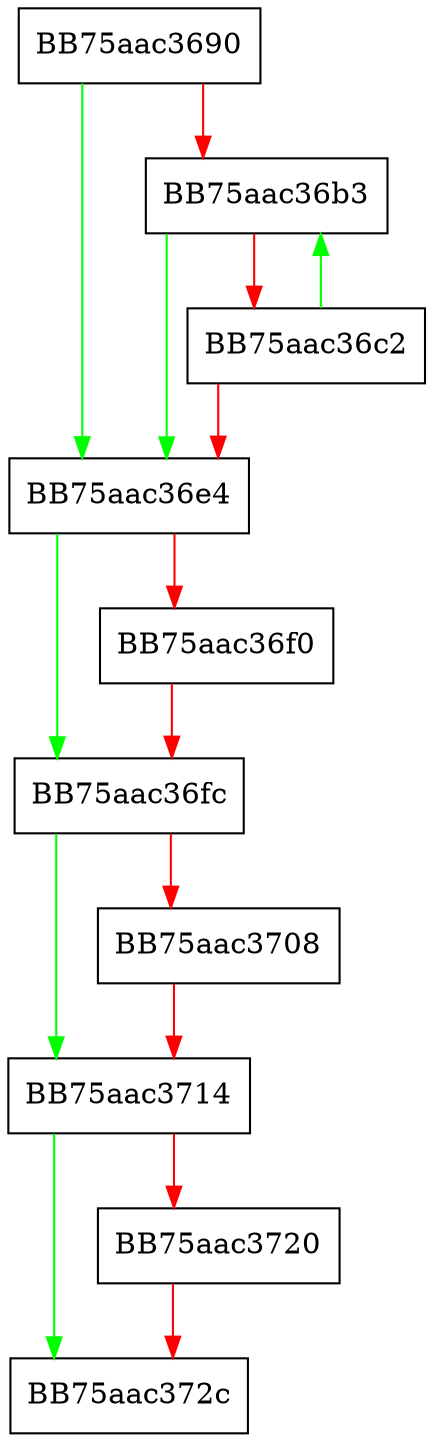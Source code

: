 digraph new_blockReset {
  node [shape="box"];
  graph [splines=ortho];
  BB75aac3690 -> BB75aac36e4 [color="green"];
  BB75aac3690 -> BB75aac36b3 [color="red"];
  BB75aac36b3 -> BB75aac36e4 [color="green"];
  BB75aac36b3 -> BB75aac36c2 [color="red"];
  BB75aac36c2 -> BB75aac36b3 [color="green"];
  BB75aac36c2 -> BB75aac36e4 [color="red"];
  BB75aac36e4 -> BB75aac36fc [color="green"];
  BB75aac36e4 -> BB75aac36f0 [color="red"];
  BB75aac36f0 -> BB75aac36fc [color="red"];
  BB75aac36fc -> BB75aac3714 [color="green"];
  BB75aac36fc -> BB75aac3708 [color="red"];
  BB75aac3708 -> BB75aac3714 [color="red"];
  BB75aac3714 -> BB75aac372c [color="green"];
  BB75aac3714 -> BB75aac3720 [color="red"];
  BB75aac3720 -> BB75aac372c [color="red"];
}